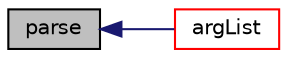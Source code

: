 digraph "parse"
{
  bgcolor="transparent";
  edge [fontname="Helvetica",fontsize="10",labelfontname="Helvetica",labelfontsize="10"];
  node [fontname="Helvetica",fontsize="10",shape=record];
  rankdir="LR";
  Node1 [label="parse",height=0.2,width=0.4,color="black", fillcolor="grey75", style="filled", fontcolor="black"];
  Node1 -> Node2 [dir="back",color="midnightblue",fontsize="10",style="solid",fontname="Helvetica"];
  Node2 [label="argList",height=0.2,width=0.4,color="red",URL="$a00066.html#a8318f3d40fd6681259569b58d7f47b9c",tooltip="Construct from argc and argv. "];
}
